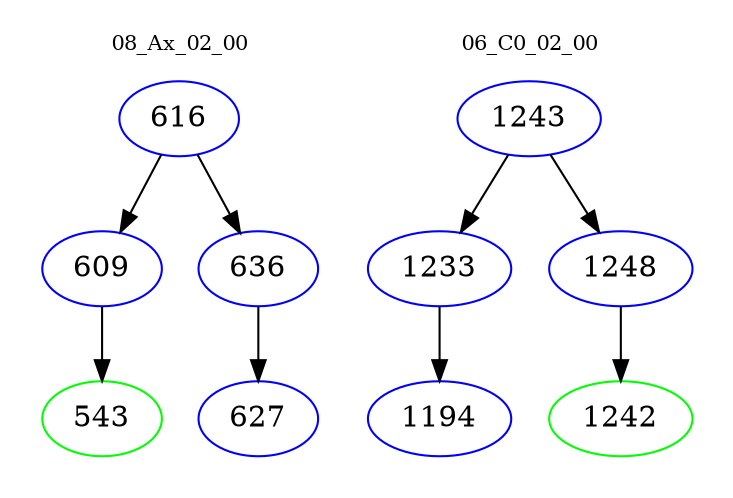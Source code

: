 digraph{
subgraph cluster_0 {
color = white
label = "08_Ax_02_00";
fontsize=10;
T0_616 [label="616", color="blue"]
T0_616 -> T0_609 [color="black"]
T0_609 [label="609", color="blue"]
T0_609 -> T0_543 [color="black"]
T0_543 [label="543", color="green"]
T0_616 -> T0_636 [color="black"]
T0_636 [label="636", color="blue"]
T0_636 -> T0_627 [color="black"]
T0_627 [label="627", color="blue"]
}
subgraph cluster_1 {
color = white
label = "06_C0_02_00";
fontsize=10;
T1_1243 [label="1243", color="blue"]
T1_1243 -> T1_1233 [color="black"]
T1_1233 [label="1233", color="blue"]
T1_1233 -> T1_1194 [color="black"]
T1_1194 [label="1194", color="blue"]
T1_1243 -> T1_1248 [color="black"]
T1_1248 [label="1248", color="blue"]
T1_1248 -> T1_1242 [color="black"]
T1_1242 [label="1242", color="green"]
}
}

